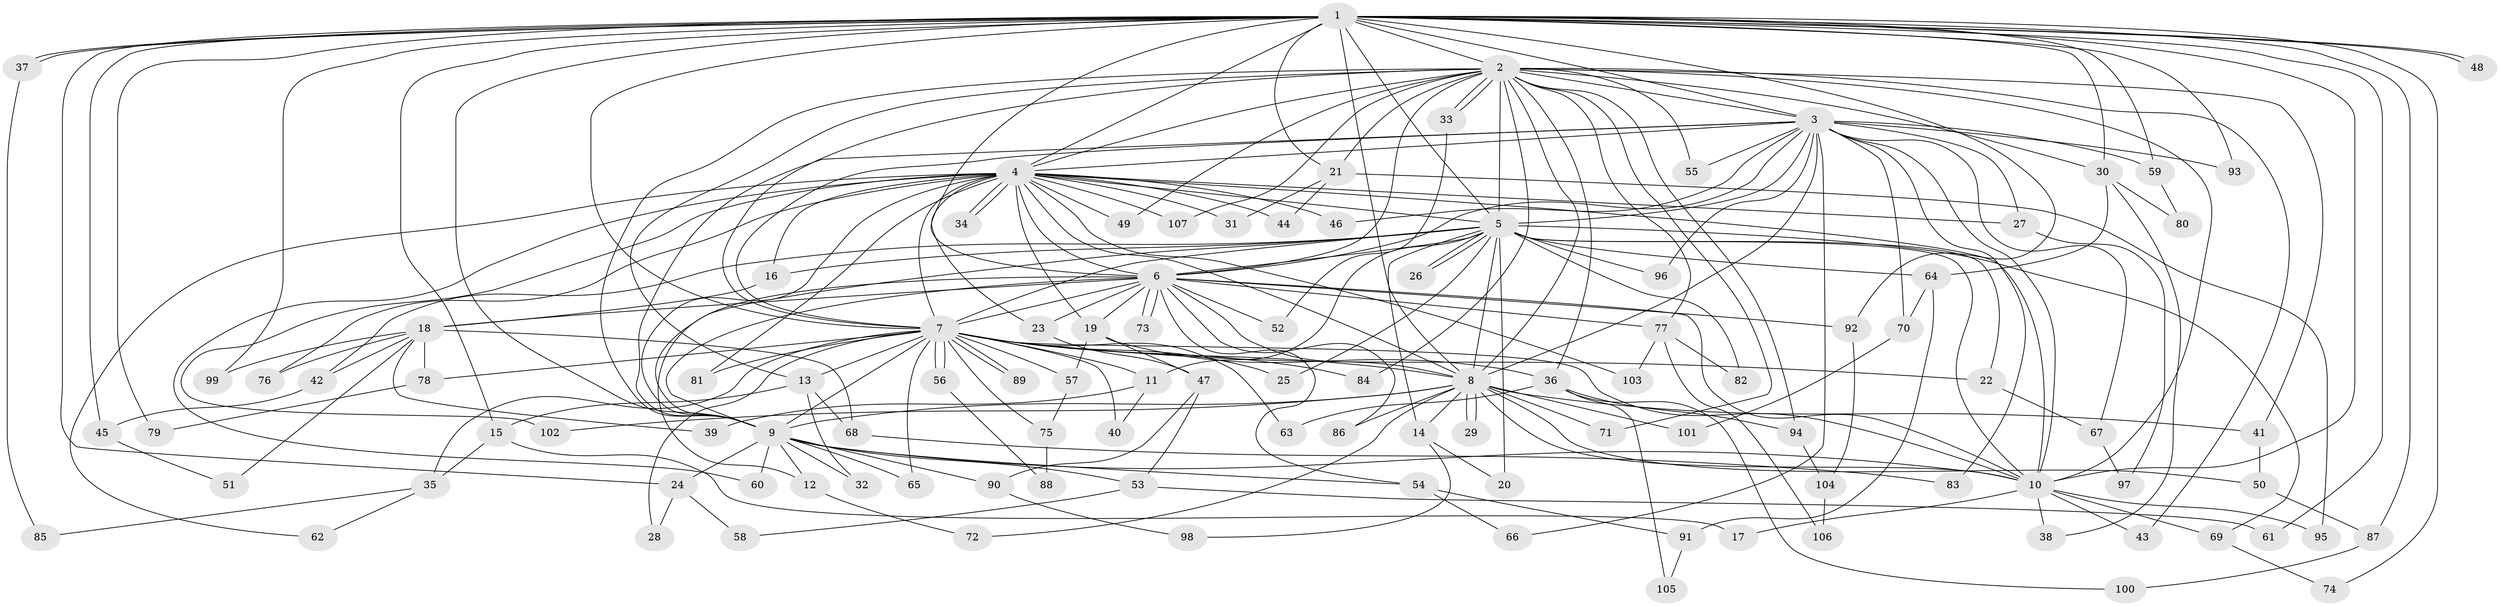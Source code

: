 // coarse degree distribution, {21: 0.04, 15: 0.04, 20: 0.013333333333333334, 18: 0.013333333333333334, 14: 0.013333333333333334, 11: 0.013333333333333334, 5: 0.05333333333333334, 4: 0.05333333333333334, 3: 0.21333333333333335, 2: 0.44, 6: 0.013333333333333334, 1: 0.08, 7: 0.013333333333333334}
// Generated by graph-tools (version 1.1) at 2025/49/03/04/25 22:49:42]
// undirected, 107 vertices, 239 edges
graph export_dot {
  node [color=gray90,style=filled];
  1;
  2;
  3;
  4;
  5;
  6;
  7;
  8;
  9;
  10;
  11;
  12;
  13;
  14;
  15;
  16;
  17;
  18;
  19;
  20;
  21;
  22;
  23;
  24;
  25;
  26;
  27;
  28;
  29;
  30;
  31;
  32;
  33;
  34;
  35;
  36;
  37;
  38;
  39;
  40;
  41;
  42;
  43;
  44;
  45;
  46;
  47;
  48;
  49;
  50;
  51;
  52;
  53;
  54;
  55;
  56;
  57;
  58;
  59;
  60;
  61;
  62;
  63;
  64;
  65;
  66;
  67;
  68;
  69;
  70;
  71;
  72;
  73;
  74;
  75;
  76;
  77;
  78;
  79;
  80;
  81;
  82;
  83;
  84;
  85;
  86;
  87;
  88;
  89;
  90;
  91;
  92;
  93;
  94;
  95;
  96;
  97;
  98;
  99;
  100;
  101;
  102;
  103;
  104;
  105;
  106;
  107;
  1 -- 2;
  1 -- 3;
  1 -- 4;
  1 -- 5;
  1 -- 6;
  1 -- 7;
  1 -- 8;
  1 -- 9;
  1 -- 10;
  1 -- 15;
  1 -- 21;
  1 -- 24;
  1 -- 30;
  1 -- 37;
  1 -- 37;
  1 -- 45;
  1 -- 48;
  1 -- 48;
  1 -- 59;
  1 -- 61;
  1 -- 74;
  1 -- 79;
  1 -- 87;
  1 -- 92;
  1 -- 93;
  1 -- 99;
  2 -- 3;
  2 -- 4;
  2 -- 5;
  2 -- 6;
  2 -- 7;
  2 -- 8;
  2 -- 9;
  2 -- 10;
  2 -- 13;
  2 -- 21;
  2 -- 30;
  2 -- 33;
  2 -- 33;
  2 -- 36;
  2 -- 41;
  2 -- 43;
  2 -- 49;
  2 -- 55;
  2 -- 71;
  2 -- 77;
  2 -- 84;
  2 -- 94;
  2 -- 107;
  3 -- 4;
  3 -- 5;
  3 -- 6;
  3 -- 7;
  3 -- 8;
  3 -- 9;
  3 -- 10;
  3 -- 27;
  3 -- 46;
  3 -- 55;
  3 -- 59;
  3 -- 66;
  3 -- 67;
  3 -- 70;
  3 -- 83;
  3 -- 93;
  3 -- 96;
  4 -- 5;
  4 -- 6;
  4 -- 7;
  4 -- 8;
  4 -- 9;
  4 -- 10;
  4 -- 16;
  4 -- 19;
  4 -- 23;
  4 -- 27;
  4 -- 31;
  4 -- 34;
  4 -- 34;
  4 -- 44;
  4 -- 46;
  4 -- 49;
  4 -- 60;
  4 -- 62;
  4 -- 76;
  4 -- 81;
  4 -- 102;
  4 -- 103;
  4 -- 107;
  5 -- 6;
  5 -- 7;
  5 -- 8;
  5 -- 9;
  5 -- 10;
  5 -- 11;
  5 -- 14;
  5 -- 16;
  5 -- 20;
  5 -- 22;
  5 -- 25;
  5 -- 26;
  5 -- 26;
  5 -- 42;
  5 -- 64;
  5 -- 69;
  5 -- 82;
  5 -- 96;
  6 -- 7;
  6 -- 8;
  6 -- 9;
  6 -- 10;
  6 -- 12;
  6 -- 18;
  6 -- 19;
  6 -- 23;
  6 -- 52;
  6 -- 54;
  6 -- 73;
  6 -- 73;
  6 -- 77;
  6 -- 86;
  6 -- 92;
  7 -- 8;
  7 -- 9;
  7 -- 10;
  7 -- 11;
  7 -- 13;
  7 -- 22;
  7 -- 25;
  7 -- 28;
  7 -- 35;
  7 -- 40;
  7 -- 56;
  7 -- 56;
  7 -- 57;
  7 -- 63;
  7 -- 65;
  7 -- 75;
  7 -- 78;
  7 -- 81;
  7 -- 84;
  7 -- 89;
  7 -- 89;
  8 -- 9;
  8 -- 10;
  8 -- 14;
  8 -- 29;
  8 -- 29;
  8 -- 41;
  8 -- 50;
  8 -- 71;
  8 -- 72;
  8 -- 86;
  8 -- 101;
  8 -- 102;
  9 -- 10;
  9 -- 12;
  9 -- 24;
  9 -- 32;
  9 -- 53;
  9 -- 54;
  9 -- 60;
  9 -- 65;
  9 -- 90;
  10 -- 17;
  10 -- 38;
  10 -- 43;
  10 -- 69;
  10 -- 95;
  11 -- 39;
  11 -- 40;
  12 -- 72;
  13 -- 15;
  13 -- 32;
  13 -- 68;
  14 -- 20;
  14 -- 98;
  15 -- 17;
  15 -- 35;
  16 -- 18;
  18 -- 39;
  18 -- 42;
  18 -- 51;
  18 -- 68;
  18 -- 76;
  18 -- 78;
  18 -- 99;
  19 -- 36;
  19 -- 47;
  19 -- 57;
  21 -- 31;
  21 -- 44;
  21 -- 95;
  22 -- 67;
  23 -- 47;
  24 -- 28;
  24 -- 58;
  27 -- 97;
  30 -- 38;
  30 -- 64;
  30 -- 80;
  33 -- 52;
  35 -- 62;
  35 -- 85;
  36 -- 63;
  36 -- 94;
  36 -- 100;
  36 -- 105;
  37 -- 85;
  41 -- 50;
  42 -- 45;
  45 -- 51;
  47 -- 53;
  47 -- 90;
  50 -- 87;
  53 -- 58;
  53 -- 61;
  54 -- 66;
  54 -- 91;
  56 -- 88;
  57 -- 75;
  59 -- 80;
  64 -- 70;
  64 -- 91;
  67 -- 97;
  68 -- 83;
  69 -- 74;
  70 -- 101;
  75 -- 88;
  77 -- 82;
  77 -- 103;
  77 -- 106;
  78 -- 79;
  87 -- 100;
  90 -- 98;
  91 -- 105;
  92 -- 104;
  94 -- 104;
  104 -- 106;
}
